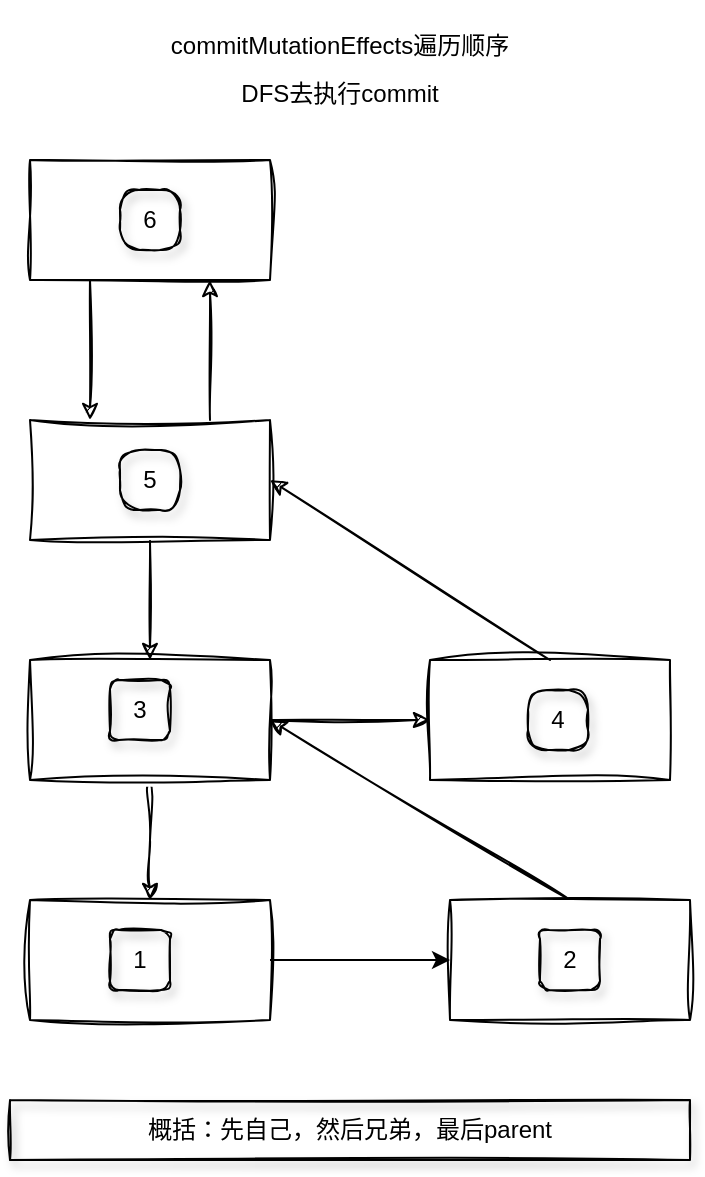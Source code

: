 <mxfile version="20.8.5" type="github">
  <diagram id="HW3-wF_kVU0GYXKQALnY" name="第 1 页">
    <mxGraphModel dx="1146" dy="798" grid="1" gridSize="10" guides="1" tooltips="1" connect="1" arrows="1" fold="1" page="1" pageScale="1" pageWidth="827" pageHeight="1169" math="0" shadow="0">
      <root>
        <mxCell id="0" />
        <mxCell id="1" parent="0" />
        <mxCell id="0T1LIs5rRtBumT_uwyDJ-19" value="" style="edgeStyle=none;rounded=0;sketch=1;orthogonalLoop=1;jettySize=auto;html=1;fontColor=none;entryX=0.25;entryY=0;entryDx=0;entryDy=0;" edge="1" parent="1" target="0T1LIs5rRtBumT_uwyDJ-10">
          <mxGeometry relative="1" as="geometry">
            <mxPoint x="180" y="240" as="sourcePoint" />
            <mxPoint x="190" y="320" as="targetPoint" />
            <Array as="points" />
          </mxGeometry>
        </mxCell>
        <mxCell id="Ku5rPqVDEu0kp4lwVWxD-1" value="" style="rounded=0;whiteSpace=wrap;html=1;sketch=1;curveFitting=1;jiggle=2;" parent="1" vertex="1">
          <mxGeometry x="150" y="180" width="120" height="60" as="geometry" />
        </mxCell>
        <mxCell id="Ku5rPqVDEu0kp4lwVWxD-5" style="edgeStyle=orthogonalEdgeStyle;rounded=0;orthogonalLoop=1;jettySize=auto;html=1;entryX=0.5;entryY=0;entryDx=0;entryDy=0;sketch=1;curveFitting=1;jiggle=2;" parent="1" source="Ku5rPqVDEu0kp4lwVWxD-2" target="Ku5rPqVDEu0kp4lwVWxD-4" edge="1">
          <mxGeometry relative="1" as="geometry">
            <Array as="points">
              <mxPoint x="210" y="520" />
              <mxPoint x="210" y="520" />
            </Array>
          </mxGeometry>
        </mxCell>
        <mxCell id="0T1LIs5rRtBumT_uwyDJ-14" value="" style="edgeStyle=orthogonalEdgeStyle;rounded=0;sketch=1;orthogonalLoop=1;jettySize=auto;html=1;fontColor=none;" edge="1" parent="1" source="Ku5rPqVDEu0kp4lwVWxD-2" target="0T1LIs5rRtBumT_uwyDJ-13">
          <mxGeometry relative="1" as="geometry" />
        </mxCell>
        <mxCell id="Ku5rPqVDEu0kp4lwVWxD-2" value="" style="rounded=0;whiteSpace=wrap;html=1;sketch=1;curveFitting=1;jiggle=2;" parent="1" vertex="1">
          <mxGeometry x="150" y="430" width="120" height="60" as="geometry" />
        </mxCell>
        <mxCell id="Ku5rPqVDEu0kp4lwVWxD-7" style="edgeStyle=orthogonalEdgeStyle;rounded=0;orthogonalLoop=1;jettySize=auto;html=1;entryX=0;entryY=0.5;entryDx=0;entryDy=0;" parent="1" source="Ku5rPqVDEu0kp4lwVWxD-4" target="Ku5rPqVDEu0kp4lwVWxD-6" edge="1">
          <mxGeometry relative="1" as="geometry" />
        </mxCell>
        <mxCell id="Ku5rPqVDEu0kp4lwVWxD-4" value="" style="rounded=0;whiteSpace=wrap;html=1;sketch=1;curveFitting=1;jiggle=2;" parent="1" vertex="1">
          <mxGeometry x="150" y="550" width="120" height="60" as="geometry" />
        </mxCell>
        <mxCell id="Ku5rPqVDEu0kp4lwVWxD-9" style="orthogonalLoop=1;jettySize=auto;html=1;entryX=1;entryY=0.5;entryDx=0;entryDy=0;rounded=0;exitX=0.5;exitY=0;exitDx=0;exitDy=0;sketch=1;curveFitting=1;jiggle=2;" parent="1" source="Ku5rPqVDEu0kp4lwVWxD-6" target="Ku5rPqVDEu0kp4lwVWxD-2" edge="1">
          <mxGeometry relative="1" as="geometry" />
        </mxCell>
        <mxCell id="Ku5rPqVDEu0kp4lwVWxD-6" value="" style="rounded=0;whiteSpace=wrap;html=1;glass=0;sketch=1;curveFitting=1;jiggle=2;" parent="1" vertex="1">
          <mxGeometry x="360" y="550" width="120" height="60" as="geometry" />
        </mxCell>
        <mxCell id="Ku5rPqVDEu0kp4lwVWxD-10" value="&lt;div class=&quot;lake-content&quot;&gt;&lt;p style=&quot;margin: 0; padding: 0; min-height: 24px&quot; class=&quot;ne-p&quot; id=&quot;ue68f30f5&quot;&gt;commitMutationEffects遍历顺序&lt;/p&gt;&lt;/div&gt;DFS去执行commit" style="text;html=1;strokeColor=none;fillColor=none;align=center;verticalAlign=middle;whiteSpace=wrap;rounded=0;" parent="1" vertex="1">
          <mxGeometry x="150" y="100" width="310" height="70" as="geometry" />
        </mxCell>
        <mxCell id="0T1LIs5rRtBumT_uwyDJ-3" value="概括：先自己，然后兄弟，最后parent" style="text;html=1;strokeColor=default;fillColor=none;align=center;verticalAlign=middle;whiteSpace=wrap;rounded=0;glass=0;sketch=1;shadow=1;" vertex="1" parent="1">
          <mxGeometry x="140" y="650" width="340" height="30" as="geometry" />
        </mxCell>
        <mxCell id="0T1LIs5rRtBumT_uwyDJ-6" value="1" style="text;html=1;strokeColor=default;fillColor=none;align=center;verticalAlign=middle;whiteSpace=wrap;rounded=1;shadow=1;glass=0;sketch=1;strokeWidth=1;perimeterSpacing=60;rotation=0;" vertex="1" parent="1">
          <mxGeometry x="190" y="565" width="30" height="30" as="geometry" />
        </mxCell>
        <mxCell id="0T1LIs5rRtBumT_uwyDJ-7" value="2" style="text;html=1;strokeColor=default;fillColor=none;align=center;verticalAlign=middle;whiteSpace=wrap;rounded=1;shadow=1;glass=0;sketch=1;strokeWidth=1;perimeterSpacing=60;rotation=0;" vertex="1" parent="1">
          <mxGeometry x="405" y="565" width="30" height="30" as="geometry" />
        </mxCell>
        <mxCell id="0T1LIs5rRtBumT_uwyDJ-8" value="3" style="text;html=1;strokeColor=default;fillColor=none;align=center;verticalAlign=middle;whiteSpace=wrap;rounded=1;shadow=1;glass=0;sketch=1;strokeWidth=1;perimeterSpacing=60;rotation=0;" vertex="1" parent="1">
          <mxGeometry x="190" y="440" width="30" height="30" as="geometry" />
        </mxCell>
        <mxCell id="0T1LIs5rRtBumT_uwyDJ-12" style="edgeStyle=orthogonalEdgeStyle;rounded=0;sketch=1;orthogonalLoop=1;jettySize=auto;html=1;entryX=0.5;entryY=0;entryDx=0;entryDy=0;fontColor=none;" edge="1" parent="1" source="0T1LIs5rRtBumT_uwyDJ-10" target="Ku5rPqVDEu0kp4lwVWxD-2">
          <mxGeometry relative="1" as="geometry" />
        </mxCell>
        <mxCell id="0T1LIs5rRtBumT_uwyDJ-10" value="" style="rounded=0;whiteSpace=wrap;html=1;sketch=1;curveFitting=1;jiggle=2;" vertex="1" parent="1">
          <mxGeometry x="150" y="310" width="120" height="60" as="geometry" />
        </mxCell>
        <mxCell id="0T1LIs5rRtBumT_uwyDJ-18" style="rounded=0;sketch=1;orthogonalLoop=1;jettySize=auto;html=1;entryX=1;entryY=0.5;entryDx=0;entryDy=0;fontColor=none;exitX=0.5;exitY=0;exitDx=0;exitDy=0;" edge="1" parent="1" source="0T1LIs5rRtBumT_uwyDJ-13" target="0T1LIs5rRtBumT_uwyDJ-10">
          <mxGeometry relative="1" as="geometry" />
        </mxCell>
        <mxCell id="0T1LIs5rRtBumT_uwyDJ-13" value="" style="rounded=0;whiteSpace=wrap;html=1;sketch=1;curveFitting=1;jiggle=2;" vertex="1" parent="1">
          <mxGeometry x="350" y="430" width="120" height="60" as="geometry" />
        </mxCell>
        <mxCell id="0T1LIs5rRtBumT_uwyDJ-15" value="4" style="text;html=1;strokeColor=default;fillColor=none;align=center;verticalAlign=middle;whiteSpace=wrap;rounded=1;shadow=1;glass=0;sketch=1;strokeWidth=1;perimeterSpacing=60;rotation=0;arcSize=33;" vertex="1" parent="1">
          <mxGeometry x="399" y="445" width="30" height="30" as="geometry" />
        </mxCell>
        <mxCell id="0T1LIs5rRtBumT_uwyDJ-16" value="5" style="text;html=1;strokeColor=default;fillColor=none;align=center;verticalAlign=middle;whiteSpace=wrap;rounded=1;shadow=1;glass=0;sketch=1;strokeWidth=1;perimeterSpacing=60;rotation=0;arcSize=33;" vertex="1" parent="1">
          <mxGeometry x="195" y="325" width="30" height="30" as="geometry" />
        </mxCell>
        <mxCell id="0T1LIs5rRtBumT_uwyDJ-20" value="" style="edgeStyle=none;rounded=0;sketch=1;orthogonalLoop=1;jettySize=auto;html=1;fontColor=none;entryX=0.75;entryY=1;entryDx=0;entryDy=0;exitX=0.75;exitY=0;exitDx=0;exitDy=0;" edge="1" parent="1" source="0T1LIs5rRtBumT_uwyDJ-10" target="Ku5rPqVDEu0kp4lwVWxD-1">
          <mxGeometry relative="1" as="geometry" />
        </mxCell>
        <mxCell id="0T1LIs5rRtBumT_uwyDJ-17" value="6" style="text;html=1;strokeColor=default;fillColor=none;align=center;verticalAlign=middle;whiteSpace=wrap;rounded=1;shadow=1;glass=0;sketch=1;strokeWidth=1;perimeterSpacing=60;rotation=0;arcSize=33;" vertex="1" parent="1">
          <mxGeometry x="195" y="195" width="30" height="30" as="geometry" />
        </mxCell>
      </root>
    </mxGraphModel>
  </diagram>
</mxfile>
